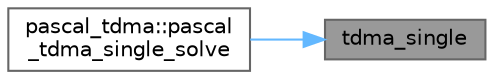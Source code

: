digraph "tdma_single"
{
 // LATEX_PDF_SIZE
  bgcolor="transparent";
  edge [fontname=Helvetica,fontsize=10,labelfontname=Helvetica,labelfontsize=10];
  node [fontname=Helvetica,fontsize=10,shape=box,height=0.2,width=0.4];
  rankdir="RL";
  Node1 [id="Node000001",label="tdma_single",height=0.2,width=0.4,color="gray40", fillcolor="grey60", style="filled", fontcolor="black",tooltip="Solve a single tridiagonal system of equations using the Thomas algorithm."];
  Node1 -> Node2 [id="edge1_Node000001_Node000002",dir="back",color="steelblue1",style="solid",tooltip=" "];
  Node2 [id="Node000002",label="pascal_tdma::pascal\l_tdma_single_solve",height=0.2,width=0.4,color="grey40", fillcolor="white", style="filled",URL="$namespacepascal__tdma.html#a6813b0fa9625caf2a7c41d7fee5ce5e2",tooltip="Solve a single tridiagonal system of equation."];
}
